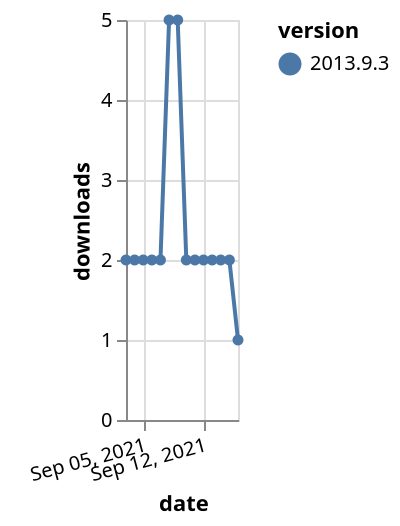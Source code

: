 {"$schema": "https://vega.github.io/schema/vega-lite/v5.json", "description": "A simple bar chart with embedded data.", "data": {"values": [{"date": "2021-09-03", "total": 3916, "delta": 2, "version": "2013.9.3"}, {"date": "2021-09-04", "total": 3918, "delta": 2, "version": "2013.9.3"}, {"date": "2021-09-05", "total": 3920, "delta": 2, "version": "2013.9.3"}, {"date": "2021-09-06", "total": 3922, "delta": 2, "version": "2013.9.3"}, {"date": "2021-09-07", "total": 3924, "delta": 2, "version": "2013.9.3"}, {"date": "2021-09-08", "total": 3929, "delta": 5, "version": "2013.9.3"}, {"date": "2021-09-09", "total": 3934, "delta": 5, "version": "2013.9.3"}, {"date": "2021-09-10", "total": 3936, "delta": 2, "version": "2013.9.3"}, {"date": "2021-09-11", "total": 3938, "delta": 2, "version": "2013.9.3"}, {"date": "2021-09-12", "total": 3940, "delta": 2, "version": "2013.9.3"}, {"date": "2021-09-13", "total": 3942, "delta": 2, "version": "2013.9.3"}, {"date": "2021-09-14", "total": 3944, "delta": 2, "version": "2013.9.3"}, {"date": "2021-09-15", "total": 3946, "delta": 2, "version": "2013.9.3"}, {"date": "2021-09-16", "total": 3947, "delta": 1, "version": "2013.9.3"}]}, "width": "container", "mark": {"type": "line", "point": {"filled": true}}, "encoding": {"x": {"field": "date", "type": "temporal", "timeUnit": "yearmonthdate", "title": "date", "axis": {"labelAngle": -15}}, "y": {"field": "delta", "type": "quantitative", "title": "downloads"}, "color": {"field": "version", "type": "nominal"}, "tooltip": {"field": "delta"}}}